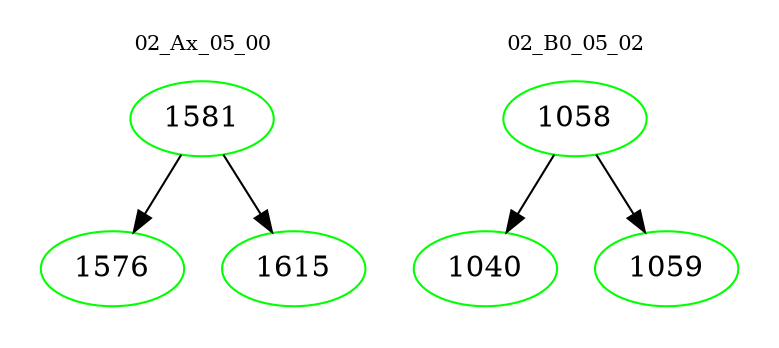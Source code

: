 digraph{
subgraph cluster_0 {
color = white
label = "02_Ax_05_00";
fontsize=10;
T0_1581 [label="1581", color="green"]
T0_1581 -> T0_1576 [color="black"]
T0_1576 [label="1576", color="green"]
T0_1581 -> T0_1615 [color="black"]
T0_1615 [label="1615", color="green"]
}
subgraph cluster_1 {
color = white
label = "02_B0_05_02";
fontsize=10;
T1_1058 [label="1058", color="green"]
T1_1058 -> T1_1040 [color="black"]
T1_1040 [label="1040", color="green"]
T1_1058 -> T1_1059 [color="black"]
T1_1059 [label="1059", color="green"]
}
}
